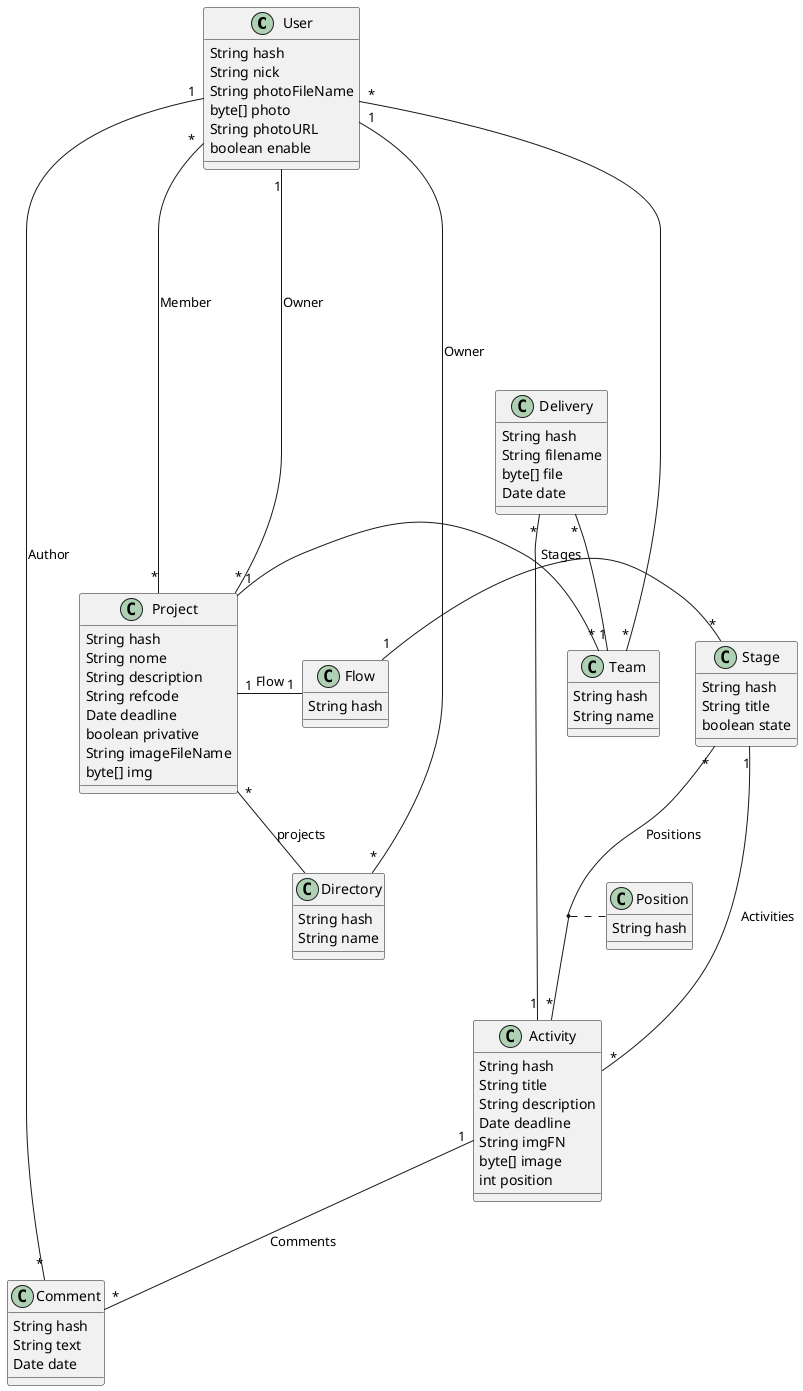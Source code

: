 @startuml
class User {
String hash
String nick
String photoFileName
byte[] photo
String photoURL
boolean enable
}

class Project {
String hash
String nome
String description
String refcode
Date deadline
boolean privative
String imageFileName
byte[] img
}

class Flow {
String hash
}

class Stage {
String hash
String title
boolean state
}

class Position {
String hash

}

class Activity {
String hash
String title
String description
Date deadline
String imgFN
byte[] image
int position
}

class Comment {
String hash
String text
Date date
}

class Team {
String hash
String name
}

class Directory {
String hash
String name
}

class Delivery {
String hash
String filename
byte[] file
Date date
}



User "1" ---- "*" Project : Owner
User "1" -- "*" Directory : Owner
Project "*" -- Directory : projects
User "*" ----- "*" Project : Member
Project "1" - "1" Flow : Flow
Flow "1" - "*" Stage : Stages
Stage "*" -- "*" Activity : Positions
(Stage,Activity) .. Position
Stage "1" -- "*" Activity : Activities
Activity "1" -- "*" Comment : Comments
User "1" - "*" Comment : Author
User "*" -- "*" Team
Project "1" - "*" Team
Delivery "*" -- "1" Activity
Delivery "*" -- "1" Team
@enduml